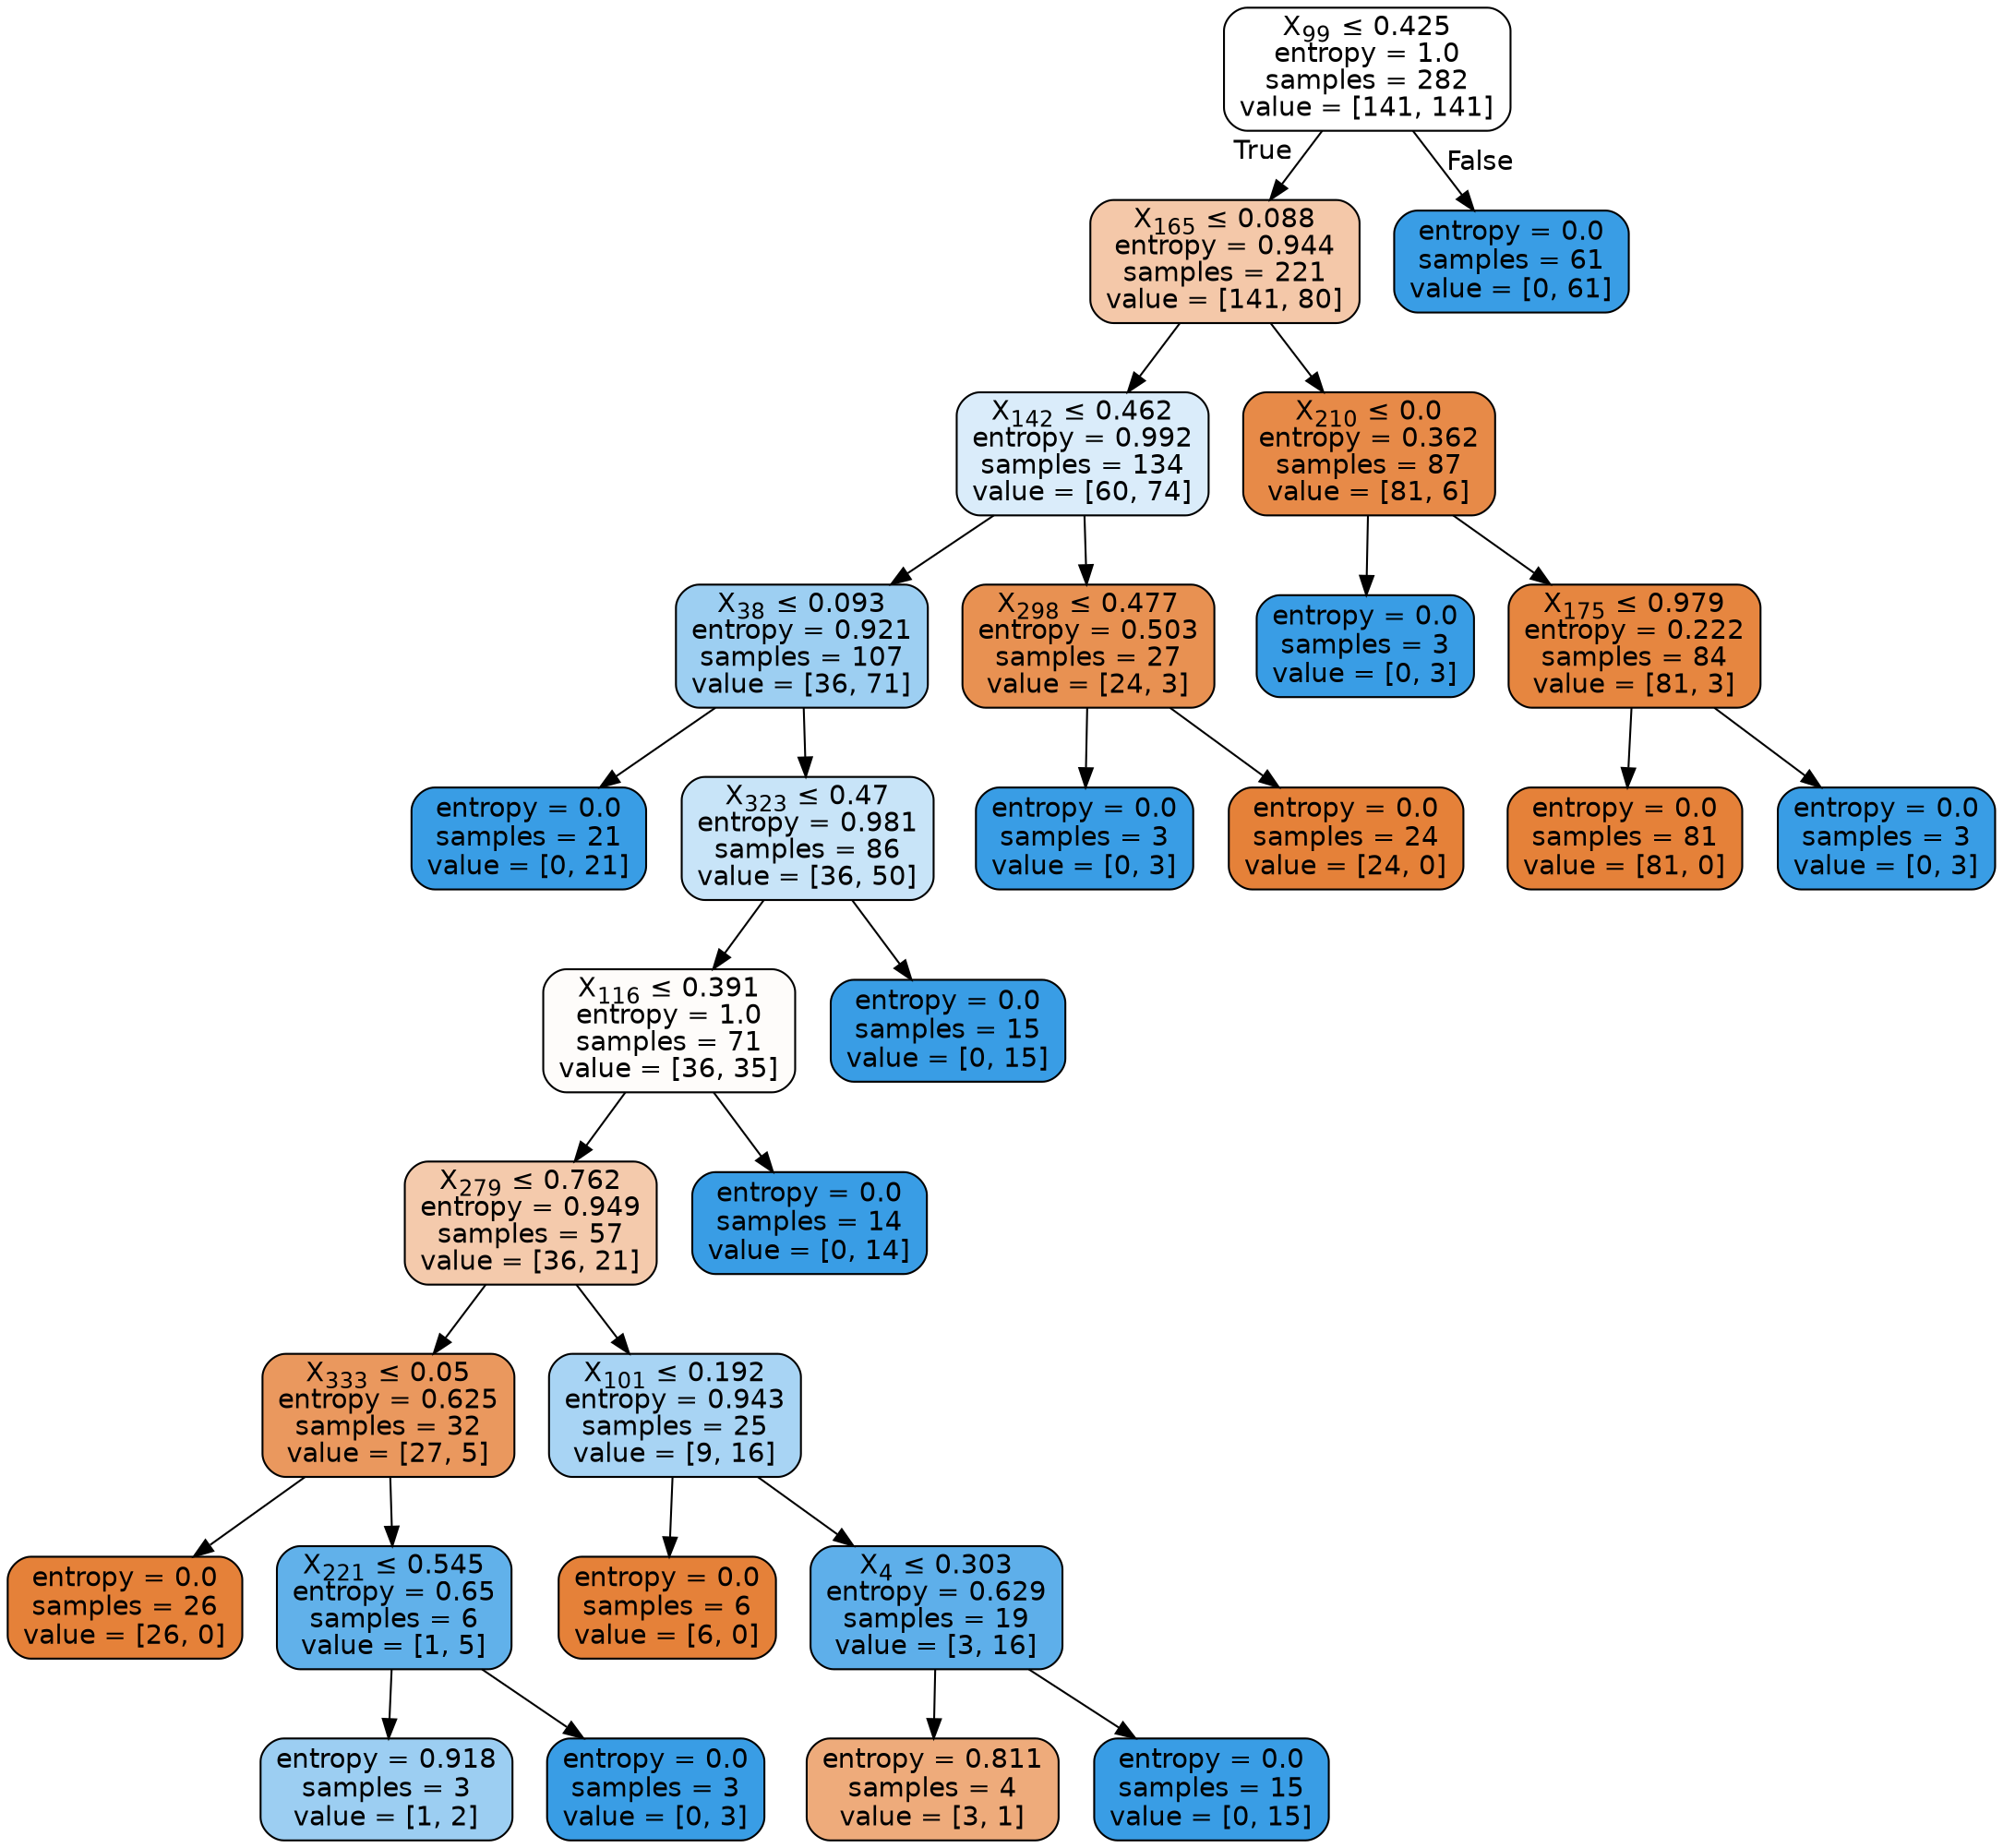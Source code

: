 digraph Tree {
node [shape=box, style="filled, rounded", color="black", fontname=helvetica] ;
edge [fontname=helvetica] ;
0 [label=<X<SUB>99</SUB> &le; 0.425<br/>entropy = 1.0<br/>samples = 282<br/>value = [141, 141]>, fillcolor="#ffffff"] ;
1 [label=<X<SUB>165</SUB> &le; 0.088<br/>entropy = 0.944<br/>samples = 221<br/>value = [141, 80]>, fillcolor="#f4c8a9"] ;
0 -> 1 [labeldistance=2.5, labelangle=45, headlabel="True"] ;
2 [label=<X<SUB>142</SUB> &le; 0.462<br/>entropy = 0.992<br/>samples = 134<br/>value = [60, 74]>, fillcolor="#daecfa"] ;
1 -> 2 ;
3 [label=<X<SUB>38</SUB> &le; 0.093<br/>entropy = 0.921<br/>samples = 107<br/>value = [36, 71]>, fillcolor="#9dcff2"] ;
2 -> 3 ;
4 [label=<entropy = 0.0<br/>samples = 21<br/>value = [0, 21]>, fillcolor="#399de5"] ;
3 -> 4 ;
5 [label=<X<SUB>323</SUB> &le; 0.47<br/>entropy = 0.981<br/>samples = 86<br/>value = [36, 50]>, fillcolor="#c8e4f8"] ;
3 -> 5 ;
6 [label=<X<SUB>116</SUB> &le; 0.391<br/>entropy = 1.0<br/>samples = 71<br/>value = [36, 35]>, fillcolor="#fefcfa"] ;
5 -> 6 ;
7 [label=<X<SUB>279</SUB> &le; 0.762<br/>entropy = 0.949<br/>samples = 57<br/>value = [36, 21]>, fillcolor="#f4caac"] ;
6 -> 7 ;
8 [label=<X<SUB>333</SUB> &le; 0.05<br/>entropy = 0.625<br/>samples = 32<br/>value = [27, 5]>, fillcolor="#ea985e"] ;
7 -> 8 ;
9 [label=<entropy = 0.0<br/>samples = 26<br/>value = [26, 0]>, fillcolor="#e58139"] ;
8 -> 9 ;
10 [label=<X<SUB>221</SUB> &le; 0.545<br/>entropy = 0.65<br/>samples = 6<br/>value = [1, 5]>, fillcolor="#61b1ea"] ;
8 -> 10 ;
11 [label=<entropy = 0.918<br/>samples = 3<br/>value = [1, 2]>, fillcolor="#9ccef2"] ;
10 -> 11 ;
12 [label=<entropy = 0.0<br/>samples = 3<br/>value = [0, 3]>, fillcolor="#399de5"] ;
10 -> 12 ;
13 [label=<X<SUB>101</SUB> &le; 0.192<br/>entropy = 0.943<br/>samples = 25<br/>value = [9, 16]>, fillcolor="#a8d4f4"] ;
7 -> 13 ;
14 [label=<entropy = 0.0<br/>samples = 6<br/>value = [6, 0]>, fillcolor="#e58139"] ;
13 -> 14 ;
15 [label=<X<SUB>4</SUB> &le; 0.303<br/>entropy = 0.629<br/>samples = 19<br/>value = [3, 16]>, fillcolor="#5eafea"] ;
13 -> 15 ;
16 [label=<entropy = 0.811<br/>samples = 4<br/>value = [3, 1]>, fillcolor="#eeab7b"] ;
15 -> 16 ;
17 [label=<entropy = 0.0<br/>samples = 15<br/>value = [0, 15]>, fillcolor="#399de5"] ;
15 -> 17 ;
18 [label=<entropy = 0.0<br/>samples = 14<br/>value = [0, 14]>, fillcolor="#399de5"] ;
6 -> 18 ;
19 [label=<entropy = 0.0<br/>samples = 15<br/>value = [0, 15]>, fillcolor="#399de5"] ;
5 -> 19 ;
20 [label=<X<SUB>298</SUB> &le; 0.477<br/>entropy = 0.503<br/>samples = 27<br/>value = [24, 3]>, fillcolor="#e89152"] ;
2 -> 20 ;
21 [label=<entropy = 0.0<br/>samples = 3<br/>value = [0, 3]>, fillcolor="#399de5"] ;
20 -> 21 ;
22 [label=<entropy = 0.0<br/>samples = 24<br/>value = [24, 0]>, fillcolor="#e58139"] ;
20 -> 22 ;
23 [label=<X<SUB>210</SUB> &le; 0.0<br/>entropy = 0.362<br/>samples = 87<br/>value = [81, 6]>, fillcolor="#e78a48"] ;
1 -> 23 ;
24 [label=<entropy = 0.0<br/>samples = 3<br/>value = [0, 3]>, fillcolor="#399de5"] ;
23 -> 24 ;
25 [label=<X<SUB>175</SUB> &le; 0.979<br/>entropy = 0.222<br/>samples = 84<br/>value = [81, 3]>, fillcolor="#e68640"] ;
23 -> 25 ;
26 [label=<entropy = 0.0<br/>samples = 81<br/>value = [81, 0]>, fillcolor="#e58139"] ;
25 -> 26 ;
27 [label=<entropy = 0.0<br/>samples = 3<br/>value = [0, 3]>, fillcolor="#399de5"] ;
25 -> 27 ;
28 [label=<entropy = 0.0<br/>samples = 61<br/>value = [0, 61]>, fillcolor="#399de5"] ;
0 -> 28 [labeldistance=2.5, labelangle=-45, headlabel="False"] ;
}